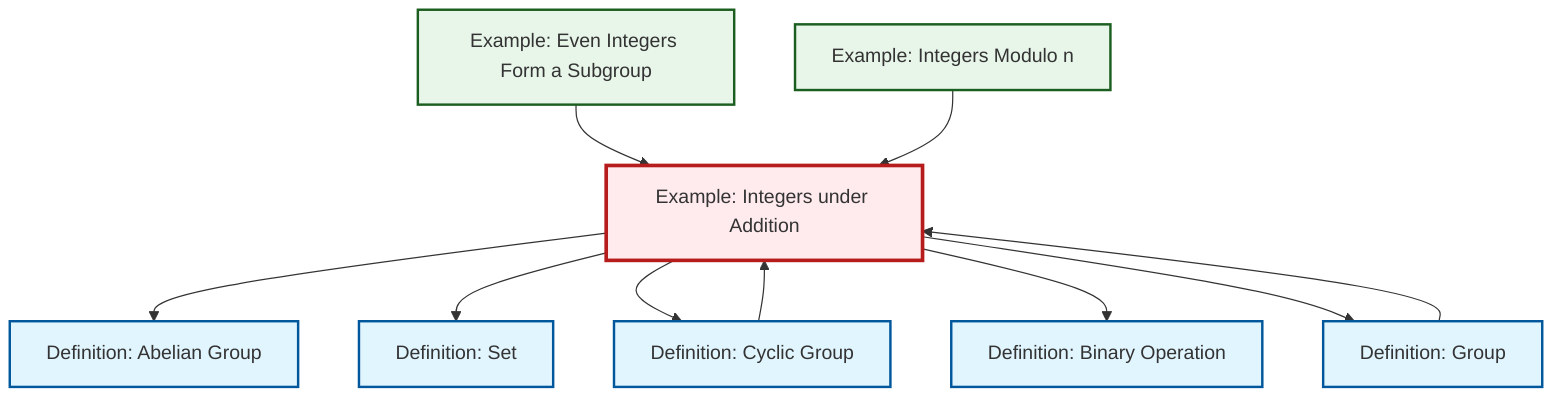 graph TD
    classDef definition fill:#e1f5fe,stroke:#01579b,stroke-width:2px
    classDef theorem fill:#f3e5f5,stroke:#4a148c,stroke-width:2px
    classDef axiom fill:#fff3e0,stroke:#e65100,stroke-width:2px
    classDef example fill:#e8f5e9,stroke:#1b5e20,stroke-width:2px
    classDef current fill:#ffebee,stroke:#b71c1c,stroke-width:3px
    def-binary-operation["Definition: Binary Operation"]:::definition
    ex-quotient-integers-mod-n["Example: Integers Modulo n"]:::example
    def-set["Definition: Set"]:::definition
    def-abelian-group["Definition: Abelian Group"]:::definition
    ex-integers-addition["Example: Integers under Addition"]:::example
    def-group["Definition: Group"]:::definition
    def-cyclic-group["Definition: Cyclic Group"]:::definition
    ex-even-integers-subgroup["Example: Even Integers Form a Subgroup"]:::example
    ex-integers-addition --> def-abelian-group
    ex-integers-addition --> def-set
    ex-integers-addition --> def-cyclic-group
    ex-even-integers-subgroup --> ex-integers-addition
    def-group --> ex-integers-addition
    ex-integers-addition --> def-binary-operation
    ex-quotient-integers-mod-n --> ex-integers-addition
    ex-integers-addition --> def-group
    def-cyclic-group --> ex-integers-addition
    class ex-integers-addition current